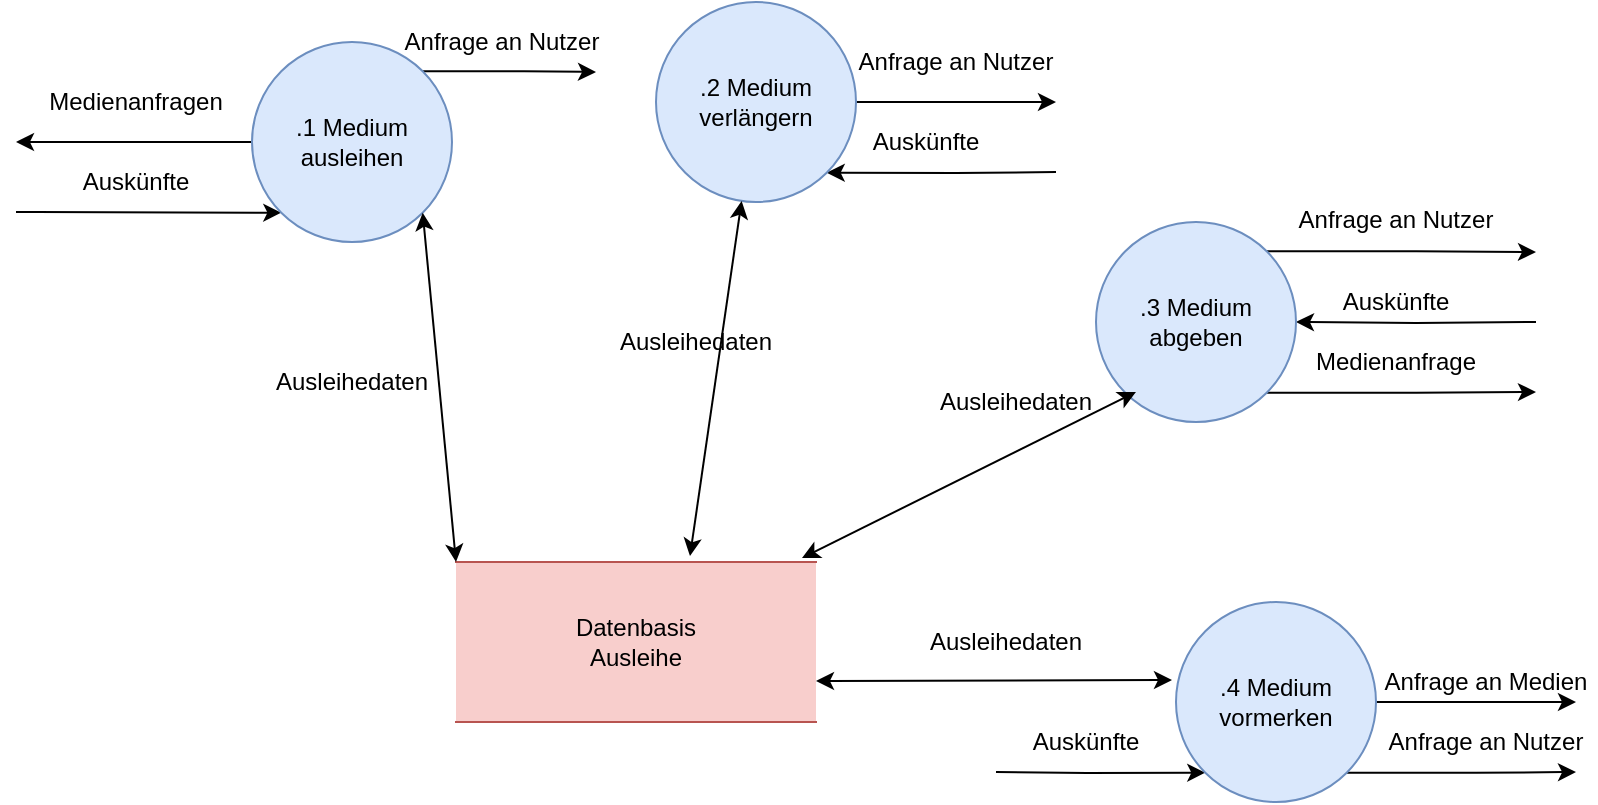 <mxfile version="12.3.3" type="device" pages="1"><diagram id="Pxt8so8WHnYhaSrAGTAa" name="Page-1"><mxGraphModel dx="801" dy="386" grid="1" gridSize="10" guides="1" tooltips="1" connect="1" arrows="1" fold="1" page="1" pageScale="1" pageWidth="827" pageHeight="1169" math="0" shadow="0"><root><mxCell id="0"/><mxCell id="1" parent="0"/><mxCell id="REBMlj5eCiVZzw4MyYft-11" style="edgeStyle=orthogonalEdgeStyle;rounded=0;orthogonalLoop=1;jettySize=auto;html=1;exitX=0;exitY=0.5;exitDx=0;exitDy=0;fontSize=16;" parent="1" source="REBMlj5eCiVZzw4MyYft-1" edge="1"><mxGeometry relative="1" as="geometry"><mxPoint x="20" y="80" as="targetPoint"/><Array as="points"><mxPoint x="20" y="80"/></Array></mxGeometry></mxCell><mxCell id="REBMlj5eCiVZzw4MyYft-12" style="edgeStyle=orthogonalEdgeStyle;rounded=0;orthogonalLoop=1;jettySize=auto;html=1;fontSize=16;entryX=0;entryY=1;entryDx=0;entryDy=0;" parent="1" target="REBMlj5eCiVZzw4MyYft-1" edge="1"><mxGeometry relative="1" as="geometry"><mxPoint x="20" y="115" as="sourcePoint"/><Array as="points"><mxPoint x="30" y="115"/><mxPoint x="30" y="115"/></Array></mxGeometry></mxCell><mxCell id="AxScPsG1FzVKw_qWN19c-28" style="edgeStyle=orthogonalEdgeStyle;rounded=0;orthogonalLoop=1;jettySize=auto;html=1;exitX=1;exitY=0;exitDx=0;exitDy=0;fontSize=12;" edge="1" parent="1" source="REBMlj5eCiVZzw4MyYft-1"><mxGeometry relative="1" as="geometry"><mxPoint x="310" y="45" as="targetPoint"/></mxGeometry></mxCell><mxCell id="REBMlj5eCiVZzw4MyYft-1" value=".1 Medium ausleihen" style="ellipse;whiteSpace=wrap;html=1;aspect=fixed;fontStyle=0;fontSize=12;fillColor=#dae8fc;strokeColor=#6c8ebf;" parent="1" vertex="1"><mxGeometry x="138" y="30" width="100" height="100" as="geometry"/></mxCell><mxCell id="AxScPsG1FzVKw_qWN19c-9" style="edgeStyle=orthogonalEdgeStyle;rounded=0;orthogonalLoop=1;jettySize=auto;html=1;exitX=1;exitY=0.5;exitDx=0;exitDy=0;fontSize=12;fontStyle=0" edge="1" parent="1" source="REBMlj5eCiVZzw4MyYft-2"><mxGeometry relative="1" as="geometry"><mxPoint x="540" y="60" as="targetPoint"/></mxGeometry></mxCell><mxCell id="AxScPsG1FzVKw_qWN19c-10" style="edgeStyle=orthogonalEdgeStyle;rounded=0;orthogonalLoop=1;jettySize=auto;html=1;exitX=1;exitY=1;exitDx=0;exitDy=0;fontSize=12;entryX=1;entryY=1;entryDx=0;entryDy=0;fontStyle=0" edge="1" parent="1" target="REBMlj5eCiVZzw4MyYft-2"><mxGeometry relative="1" as="geometry"><mxPoint x="540" y="95" as="sourcePoint"/></mxGeometry></mxCell><mxCell id="REBMlj5eCiVZzw4MyYft-2" value=".2 Medium verlängern" style="ellipse;whiteSpace=wrap;html=1;aspect=fixed;fontStyle=0;fontSize=12;fillColor=#dae8fc;strokeColor=#6c8ebf;" parent="1" vertex="1"><mxGeometry x="340" y="10" width="100" height="100" as="geometry"/></mxCell><mxCell id="AxScPsG1FzVKw_qWN19c-14" style="edgeStyle=orthogonalEdgeStyle;rounded=0;orthogonalLoop=1;jettySize=auto;html=1;exitX=1;exitY=0;exitDx=0;exitDy=0;fontSize=12;" edge="1" parent="1" source="REBMlj5eCiVZzw4MyYft-3"><mxGeometry relative="1" as="geometry"><mxPoint x="780" y="135" as="targetPoint"/></mxGeometry></mxCell><mxCell id="AxScPsG1FzVKw_qWN19c-15" style="edgeStyle=orthogonalEdgeStyle;rounded=0;orthogonalLoop=1;jettySize=auto;html=1;exitX=1;exitY=0.5;exitDx=0;exitDy=0;fontSize=12;entryX=1;entryY=0.5;entryDx=0;entryDy=0;" edge="1" parent="1" target="REBMlj5eCiVZzw4MyYft-3"><mxGeometry relative="1" as="geometry"><mxPoint x="780" y="170" as="sourcePoint"/></mxGeometry></mxCell><mxCell id="AxScPsG1FzVKw_qWN19c-16" style="edgeStyle=orthogonalEdgeStyle;rounded=0;orthogonalLoop=1;jettySize=auto;html=1;exitX=1;exitY=1;exitDx=0;exitDy=0;fontSize=12;" edge="1" parent="1" source="REBMlj5eCiVZzw4MyYft-3"><mxGeometry relative="1" as="geometry"><mxPoint x="780" y="205" as="targetPoint"/></mxGeometry></mxCell><mxCell id="REBMlj5eCiVZzw4MyYft-3" value=".3 Medium abgeben" style="ellipse;whiteSpace=wrap;html=1;aspect=fixed;fontStyle=0;fontSize=12;fillColor=#dae8fc;strokeColor=#6c8ebf;" parent="1" vertex="1"><mxGeometry x="560" y="120" width="100" height="100" as="geometry"/></mxCell><mxCell id="AxScPsG1FzVKw_qWN19c-18" style="edgeStyle=orthogonalEdgeStyle;rounded=0;orthogonalLoop=1;jettySize=auto;html=1;exitX=0;exitY=1;exitDx=0;exitDy=0;fontSize=12;entryX=0;entryY=1;entryDx=0;entryDy=0;fontStyle=0" edge="1" parent="1" target="REBMlj5eCiVZzw4MyYft-4"><mxGeometry relative="1" as="geometry"><mxPoint x="510" y="395" as="sourcePoint"/></mxGeometry></mxCell><mxCell id="AxScPsG1FzVKw_qWN19c-20" style="edgeStyle=orthogonalEdgeStyle;rounded=0;orthogonalLoop=1;jettySize=auto;html=1;exitX=1;exitY=1;exitDx=0;exitDy=0;fontSize=12;" edge="1" parent="1" source="REBMlj5eCiVZzw4MyYft-4"><mxGeometry relative="1" as="geometry"><mxPoint x="800" y="395" as="targetPoint"/></mxGeometry></mxCell><mxCell id="AxScPsG1FzVKw_qWN19c-22" style="edgeStyle=orthogonalEdgeStyle;rounded=0;orthogonalLoop=1;jettySize=auto;html=1;exitX=1;exitY=0.5;exitDx=0;exitDy=0;fontSize=12;" edge="1" parent="1" source="REBMlj5eCiVZzw4MyYft-4"><mxGeometry relative="1" as="geometry"><mxPoint x="800" y="360" as="targetPoint"/></mxGeometry></mxCell><mxCell id="REBMlj5eCiVZzw4MyYft-4" value="&lt;span style=&quot;font-size: 12px;&quot;&gt;&lt;font style=&quot;font-size: 12px;&quot;&gt;.4 Medium vormerken&lt;/font&gt;&lt;/span&gt;" style="ellipse;whiteSpace=wrap;html=1;aspect=fixed;fontSize=12;fillColor=#dae8fc;strokeColor=#6c8ebf;fontStyle=0" parent="1" vertex="1"><mxGeometry x="600" y="310" width="100" height="100" as="geometry"/></mxCell><mxCell id="REBMlj5eCiVZzw4MyYft-5" value="Datenbasis&lt;br style=&quot;font-size: 12px;&quot;&gt;Ausleihe" style="shape=partialRectangle;whiteSpace=wrap;html=1;left=0;right=0;fillColor=#f8cecc;fontSize=12;fontStyle=0;strokeColor=#b85450;" parent="1" vertex="1"><mxGeometry x="240" y="290" width="180" height="80" as="geometry"/></mxCell><mxCell id="REBMlj5eCiVZzw4MyYft-6" value="" style="endArrow=classic;startArrow=classic;html=1;fontSize=12;exitX=0;exitY=0;exitDx=0;exitDy=0;entryX=1;entryY=1;entryDx=0;entryDy=0;fontStyle=0" parent="1" source="REBMlj5eCiVZzw4MyYft-5" target="REBMlj5eCiVZzw4MyYft-1" edge="1"><mxGeometry width="50" height="50" relative="1" as="geometry"><mxPoint x="35" y="140" as="sourcePoint"/><mxPoint x="85" y="90" as="targetPoint"/></mxGeometry></mxCell><mxCell id="REBMlj5eCiVZzw4MyYft-7" value="Ausleihedaten" style="text;html=1;strokeColor=none;fillColor=none;align=center;verticalAlign=middle;whiteSpace=wrap;rounded=0;fontSize=12;fontStyle=0" parent="1" vertex="1"><mxGeometry x="168" y="190" width="40" height="20" as="geometry"/></mxCell><mxCell id="X1fK_UgMaTX63KDURV97-13" value="Ausleihedaten&lt;br style=&quot;font-size: 12px;&quot;&gt;" style="text;html=1;strokeColor=none;fillColor=none;align=center;verticalAlign=middle;whiteSpace=wrap;rounded=0;fontSize=12;fontStyle=0" parent="1" vertex="1"><mxGeometry x="340" y="170" width="40" height="20" as="geometry"/></mxCell><mxCell id="X1fK_UgMaTX63KDURV97-50" value="Ausleihedaten&lt;br style=&quot;font-size: 12px;&quot;&gt;" style="text;html=1;strokeColor=none;fillColor=none;align=center;verticalAlign=middle;whiteSpace=wrap;rounded=0;fontSize=12;fontStyle=0" parent="1" vertex="1"><mxGeometry x="500" y="200" width="40" height="20" as="geometry"/></mxCell><mxCell id="X1fK_UgMaTX63KDURV97-56" value="Ausleihedaten&lt;br style=&quot;font-size: 12px;&quot;&gt;" style="text;html=1;strokeColor=none;fillColor=none;align=center;verticalAlign=middle;whiteSpace=wrap;rounded=0;fontSize=12;fontStyle=0" parent="1" vertex="1"><mxGeometry x="495" y="320" width="40" height="20" as="geometry"/></mxCell><mxCell id="REBMlj5eCiVZzw4MyYft-13" value="Medienanfragen" style="text;html=1;strokeColor=none;fillColor=none;align=center;verticalAlign=middle;whiteSpace=wrap;rounded=0;fontSize=12;" parent="1" vertex="1"><mxGeometry x="60" y="50" width="40" height="20" as="geometry"/></mxCell><mxCell id="REBMlj5eCiVZzw4MyYft-14" value="Auskünfte" style="text;html=1;strokeColor=none;fillColor=none;align=center;verticalAlign=middle;whiteSpace=wrap;rounded=0;fontSize=12;" parent="1" vertex="1"><mxGeometry x="60" y="90" width="40" height="20" as="geometry"/></mxCell><mxCell id="X1fK_UgMaTX63KDURV97-18" value="&lt;font style=&quot;font-size: 12px;&quot;&gt;Anfrage an Nutzer&lt;/font&gt;" style="text;html=1;strokeColor=none;fillColor=none;align=center;verticalAlign=middle;whiteSpace=wrap;rounded=0;fontSize=12;fontStyle=0" parent="1" vertex="1"><mxGeometry x="440" y="30" width="100" height="20" as="geometry"/></mxCell><mxCell id="X1fK_UgMaTX63KDURV97-21" value="Auskünfte" style="text;html=1;strokeColor=none;fillColor=none;align=center;verticalAlign=middle;whiteSpace=wrap;rounded=0;fontSize=12;fontStyle=0" parent="1" vertex="1"><mxGeometry x="455" y="70" width="40" height="20" as="geometry"/></mxCell><mxCell id="X1fK_UgMaTX63KDURV97-28" value="" style="endArrow=classic;startArrow=classic;html=1;fontSize=12;exitX=0.65;exitY=-0.037;exitDx=0;exitDy=0;exitPerimeter=0;fontStyle=0" parent="1" source="REBMlj5eCiVZzw4MyYft-5" edge="1" target="REBMlj5eCiVZzw4MyYft-2"><mxGeometry width="50" height="50" relative="1" as="geometry"><mxPoint x="375" y="180" as="sourcePoint"/><mxPoint x="425" y="130" as="targetPoint"/></mxGeometry></mxCell><mxCell id="X1fK_UgMaTX63KDURV97-32" value="Anfrage an Nutzer&lt;br style=&quot;font-size: 12px;&quot;&gt;" style="text;html=1;strokeColor=none;fillColor=none;align=center;verticalAlign=middle;whiteSpace=wrap;rounded=0;fontSize=12;" parent="1" vertex="1"><mxGeometry x="650" y="109" width="120" height="20" as="geometry"/></mxCell><mxCell id="X1fK_UgMaTX63KDURV97-33" value="Auskünfte" style="text;html=1;strokeColor=none;fillColor=none;align=center;verticalAlign=middle;whiteSpace=wrap;rounded=0;fontSize=12;fontStyle=0" parent="1" vertex="1"><mxGeometry x="690" y="150" width="40" height="20" as="geometry"/></mxCell><mxCell id="X1fK_UgMaTX63KDURV97-39" value="Medienanfrage" style="text;html=1;strokeColor=none;fillColor=none;align=center;verticalAlign=middle;whiteSpace=wrap;rounded=0;fontSize=12;fontStyle=0" parent="1" vertex="1"><mxGeometry x="670" y="180" width="80" height="20" as="geometry"/></mxCell><mxCell id="X1fK_UgMaTX63KDURV97-46" value="Anfrage an Medien" style="text;html=1;strokeColor=none;fillColor=none;align=center;verticalAlign=middle;whiteSpace=wrap;rounded=0;fontSize=12;" parent="1" vertex="1"><mxGeometry x="700" y="340" width="110" height="20" as="geometry"/></mxCell><mxCell id="X1fK_UgMaTX63KDURV97-47" value="Anfrage an Nutzer" style="text;html=1;strokeColor=none;fillColor=none;align=center;verticalAlign=middle;whiteSpace=wrap;rounded=0;fontSize=12;" parent="1" vertex="1"><mxGeometry x="705" y="370" width="100" height="20" as="geometry"/></mxCell><mxCell id="X1fK_UgMaTX63KDURV97-48" value="Auskünfte" style="text;html=1;strokeColor=none;fillColor=none;align=center;verticalAlign=middle;whiteSpace=wrap;rounded=0;fontSize=12;fontStyle=0" parent="1" vertex="1"><mxGeometry x="535" y="370" width="40" height="20" as="geometry"/></mxCell><mxCell id="AxScPsG1FzVKw_qWN19c-13" value="" style="endArrow=classic;startArrow=classic;html=1;fontSize=12;exitX=0.961;exitY=-0.025;exitDx=0;exitDy=0;exitPerimeter=0;fontStyle=0" edge="1" parent="1" source="REBMlj5eCiVZzw4MyYft-5"><mxGeometry width="50" height="50" relative="1" as="geometry"><mxPoint x="530" y="255" as="sourcePoint"/><mxPoint x="580" y="205" as="targetPoint"/></mxGeometry></mxCell><mxCell id="AxScPsG1FzVKw_qWN19c-25" value="" style="endArrow=classic;startArrow=classic;html=1;fontSize=12;entryX=-0.02;entryY=0.39;entryDx=0;entryDy=0;entryPerimeter=0;fontStyle=0" edge="1" parent="1" target="REBMlj5eCiVZzw4MyYft-4"><mxGeometry width="50" height="50" relative="1" as="geometry"><mxPoint x="420" y="349.5" as="sourcePoint"/><mxPoint x="590" y="349.5" as="targetPoint"/></mxGeometry></mxCell><mxCell id="AxScPsG1FzVKw_qWN19c-30" value="Anfrage an Nutzer" style="text;html=1;strokeColor=none;fillColor=none;align=center;verticalAlign=middle;whiteSpace=wrap;rounded=0;fontSize=12;" vertex="1" parent="1"><mxGeometry x="208" y="20" width="110" height="20" as="geometry"/></mxCell></root></mxGraphModel></diagram></mxfile>